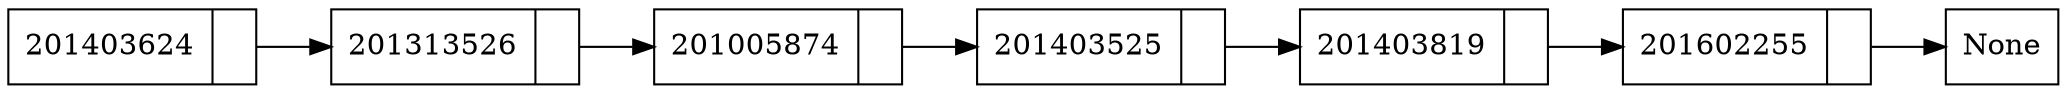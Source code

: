 digraph structs {
	node [shape=record]
	rankdir=LR
	<Modelos.LinkedList.node object at 0x03B4ADF0> [label="{201403624|}"]
	<Modelos.LinkedList.node object at 0x03B540D0> [label="{201313526|}"]
	<Modelos.LinkedList.node object at 0x03B5D350> [label="{201005874|}"]
	<Modelos.LinkedList.node object at 0x03B5D370> [label="{201403525|}"]
	<Modelos.LinkedList.node object at 0x03B5D3B0> [label="{201403819|}"]
	<Modelos.LinkedList.node object at 0x03B5D410> [label="{201602255|}"]
	<Modelos.LinkedList.node object at 0x03B4ADF0> -> <Modelos.LinkedList.node object at 0x03B540D0>
	<Modelos.LinkedList.node object at 0x03B540D0> -> <Modelos.LinkedList.node object at 0x03B5D350>
	<Modelos.LinkedList.node object at 0x03B5D350> -> <Modelos.LinkedList.node object at 0x03B5D370>
	<Modelos.LinkedList.node object at 0x03B5D370> -> <Modelos.LinkedList.node object at 0x03B5D3B0>
	<Modelos.LinkedList.node object at 0x03B5D3B0> -> <Modelos.LinkedList.node object at 0x03B5D410>
	<Modelos.LinkedList.node object at 0x03B5D410> -> None
}

